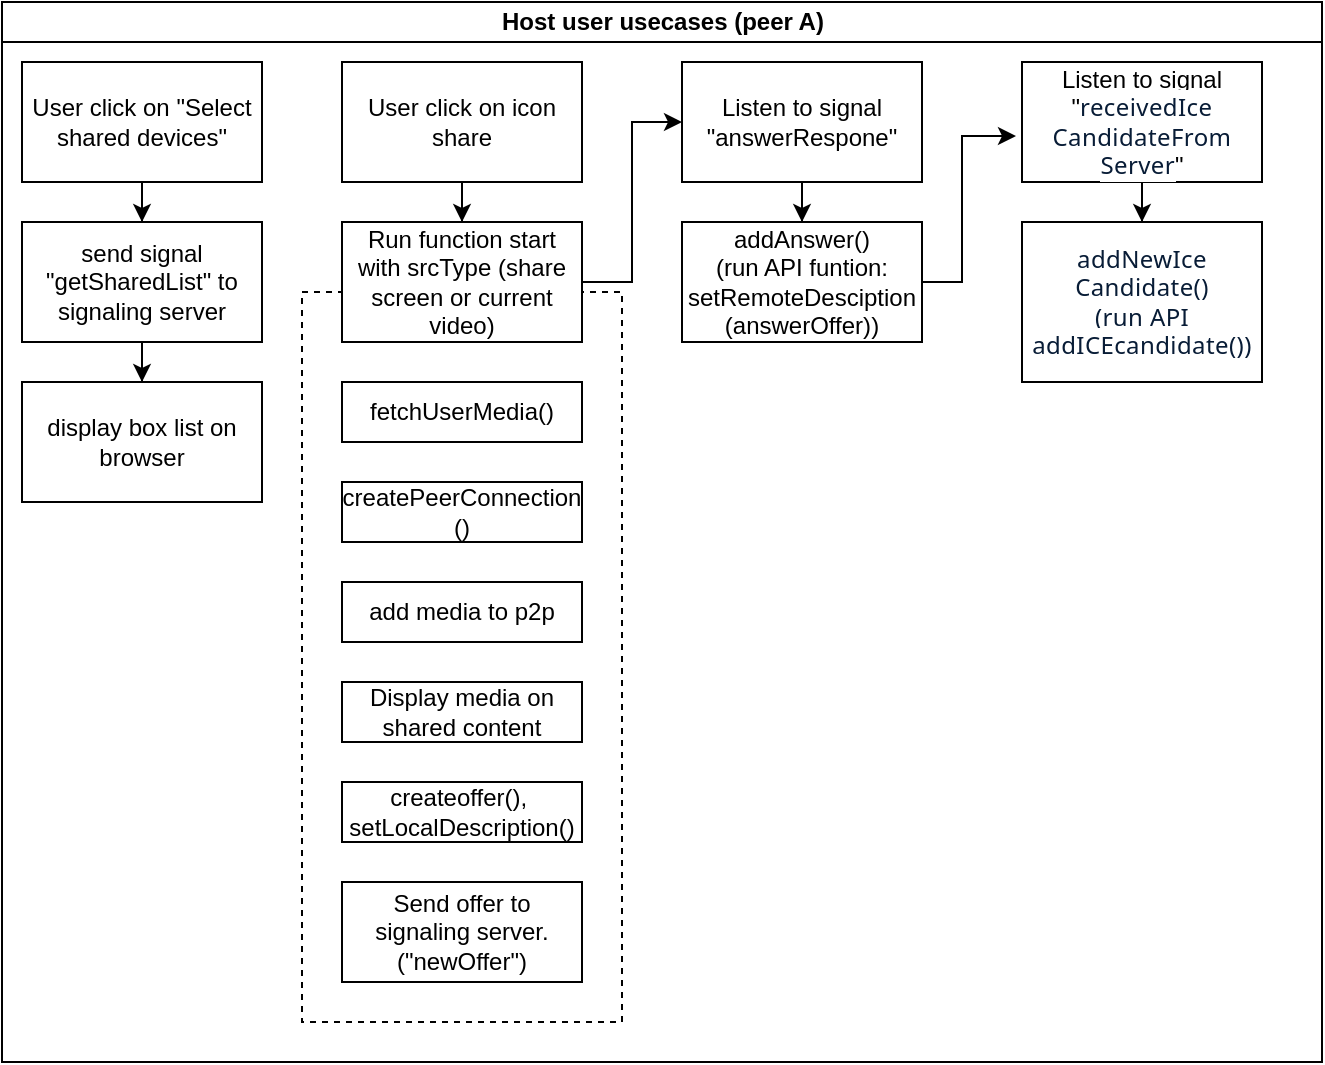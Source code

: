 <mxfile version="24.0.4" type="device">
  <diagram id="prtHgNgQTEPvFCAcTncT" name="Page-1">
    <mxGraphModel dx="954" dy="624" grid="1" gridSize="10" guides="1" tooltips="1" connect="1" arrows="1" fold="1" page="1" pageScale="1" pageWidth="827" pageHeight="1169" math="0" shadow="0">
      <root>
        <mxCell id="0" />
        <mxCell id="1" parent="0" />
        <mxCell id="dNxyNK7c78bLwvsdeMH5-11" value="Host user usecases (peer A)" style="swimlane;html=1;startSize=20;horizontal=1;containerType=tree;glass=0;" parent="1" vertex="1">
          <mxGeometry x="40" y="80" width="660" height="530" as="geometry" />
        </mxCell>
        <mxCell id="OiZnXtct43Ue3zYjEDN8-11" value="" style="rounded=0;whiteSpace=wrap;html=1;dashed=1;" vertex="1" parent="dNxyNK7c78bLwvsdeMH5-11">
          <mxGeometry x="150" y="145" width="160" height="365" as="geometry" />
        </mxCell>
        <mxCell id="OiZnXtct43Ue3zYjEDN8-4" style="edgeStyle=orthogonalEdgeStyle;rounded=0;orthogonalLoop=1;jettySize=auto;html=1;entryX=0.5;entryY=0;entryDx=0;entryDy=0;" edge="1" parent="dNxyNK7c78bLwvsdeMH5-11" source="OiZnXtct43Ue3zYjEDN8-1" target="OiZnXtct43Ue3zYjEDN8-2">
          <mxGeometry relative="1" as="geometry" />
        </mxCell>
        <mxCell id="OiZnXtct43Ue3zYjEDN8-1" value="User click on &quot;Select shared devices&quot;" style="rounded=0;whiteSpace=wrap;html=1;" vertex="1" parent="dNxyNK7c78bLwvsdeMH5-11">
          <mxGeometry x="10" y="30" width="120" height="60" as="geometry" />
        </mxCell>
        <mxCell id="OiZnXtct43Ue3zYjEDN8-7" style="edgeStyle=orthogonalEdgeStyle;rounded=0;orthogonalLoop=1;jettySize=auto;html=1;" edge="1" parent="dNxyNK7c78bLwvsdeMH5-11" source="OiZnXtct43Ue3zYjEDN8-2" target="OiZnXtct43Ue3zYjEDN8-3">
          <mxGeometry relative="1" as="geometry" />
        </mxCell>
        <mxCell id="OiZnXtct43Ue3zYjEDN8-2" value="send signal &quot;getSharedList&quot; to signaling server" style="rounded=0;whiteSpace=wrap;html=1;" vertex="1" parent="dNxyNK7c78bLwvsdeMH5-11">
          <mxGeometry x="10" y="110" width="120" height="60" as="geometry" />
        </mxCell>
        <mxCell id="OiZnXtct43Ue3zYjEDN8-3" value="display box list on browser" style="rounded=0;whiteSpace=wrap;html=1;" vertex="1" parent="dNxyNK7c78bLwvsdeMH5-11">
          <mxGeometry x="10" y="190" width="120" height="60" as="geometry" />
        </mxCell>
        <mxCell id="OiZnXtct43Ue3zYjEDN8-23" style="edgeStyle=orthogonalEdgeStyle;rounded=0;orthogonalLoop=1;jettySize=auto;html=1;entryX=0.5;entryY=0;entryDx=0;entryDy=0;" edge="1" parent="dNxyNK7c78bLwvsdeMH5-11" source="OiZnXtct43Ue3zYjEDN8-8" target="OiZnXtct43Ue3zYjEDN8-9">
          <mxGeometry relative="1" as="geometry" />
        </mxCell>
        <mxCell id="OiZnXtct43Ue3zYjEDN8-8" value="User click on icon share" style="rounded=0;whiteSpace=wrap;html=1;" vertex="1" parent="dNxyNK7c78bLwvsdeMH5-11">
          <mxGeometry x="170" y="30" width="120" height="60" as="geometry" />
        </mxCell>
        <mxCell id="OiZnXtct43Ue3zYjEDN8-48" style="edgeStyle=orthogonalEdgeStyle;rounded=0;orthogonalLoop=1;jettySize=auto;html=1;entryX=0;entryY=0.5;entryDx=0;entryDy=0;" edge="1" parent="dNxyNK7c78bLwvsdeMH5-11" source="OiZnXtct43Ue3zYjEDN8-9" target="OiZnXtct43Ue3zYjEDN8-20">
          <mxGeometry relative="1" as="geometry" />
        </mxCell>
        <mxCell id="OiZnXtct43Ue3zYjEDN8-9" value="Run function start with srcType (share screen or current video)" style="rounded=0;whiteSpace=wrap;html=1;" vertex="1" parent="dNxyNK7c78bLwvsdeMH5-11">
          <mxGeometry x="170" y="110" width="120" height="60" as="geometry" />
        </mxCell>
        <mxCell id="OiZnXtct43Ue3zYjEDN8-12" value="fetchUserMedia()" style="rounded=0;whiteSpace=wrap;html=1;" vertex="1" parent="dNxyNK7c78bLwvsdeMH5-11">
          <mxGeometry x="170" y="190" width="120" height="30" as="geometry" />
        </mxCell>
        <mxCell id="OiZnXtct43Ue3zYjEDN8-13" value="createPeerConnection&lt;div&gt;()&lt;/div&gt;" style="rounded=0;whiteSpace=wrap;html=1;" vertex="1" parent="dNxyNK7c78bLwvsdeMH5-11">
          <mxGeometry x="170" y="240" width="120" height="30" as="geometry" />
        </mxCell>
        <mxCell id="OiZnXtct43Ue3zYjEDN8-14" value="add media to p2p" style="rounded=0;whiteSpace=wrap;html=1;" vertex="1" parent="dNxyNK7c78bLwvsdeMH5-11">
          <mxGeometry x="170" y="290" width="120" height="30" as="geometry" />
        </mxCell>
        <mxCell id="OiZnXtct43Ue3zYjEDN8-15" value="createoffer(),&amp;nbsp;&lt;br&gt;setLocalDescription()" style="rounded=0;whiteSpace=wrap;html=1;" vertex="1" parent="dNxyNK7c78bLwvsdeMH5-11">
          <mxGeometry x="170" y="390" width="120" height="30" as="geometry" />
        </mxCell>
        <mxCell id="OiZnXtct43Ue3zYjEDN8-16" value="Send offer to signaling server. (&quot;newOffer&quot;)" style="rounded=0;whiteSpace=wrap;html=1;" vertex="1" parent="dNxyNK7c78bLwvsdeMH5-11">
          <mxGeometry x="170" y="440" width="120" height="50" as="geometry" />
        </mxCell>
        <mxCell id="OiZnXtct43Ue3zYjEDN8-19" style="edgeStyle=orthogonalEdgeStyle;rounded=0;orthogonalLoop=1;jettySize=auto;html=1;exitX=0.5;exitY=1;exitDx=0;exitDy=0;" edge="1" parent="dNxyNK7c78bLwvsdeMH5-11" source="OiZnXtct43Ue3zYjEDN8-11" target="OiZnXtct43Ue3zYjEDN8-11">
          <mxGeometry relative="1" as="geometry" />
        </mxCell>
        <mxCell id="OiZnXtct43Ue3zYjEDN8-24" style="edgeStyle=orthogonalEdgeStyle;rounded=0;orthogonalLoop=1;jettySize=auto;html=1;" edge="1" parent="dNxyNK7c78bLwvsdeMH5-11" source="OiZnXtct43Ue3zYjEDN8-20" target="OiZnXtct43Ue3zYjEDN8-22">
          <mxGeometry relative="1" as="geometry" />
        </mxCell>
        <mxCell id="OiZnXtct43Ue3zYjEDN8-20" value="Listen to signal &quot;answerRespone&quot;" style="rounded=0;whiteSpace=wrap;html=1;" vertex="1" parent="dNxyNK7c78bLwvsdeMH5-11">
          <mxGeometry x="340" y="30" width="120" height="60" as="geometry" />
        </mxCell>
        <mxCell id="OiZnXtct43Ue3zYjEDN8-22" value="addAnswer()&lt;br&gt;(run API funtion:&lt;br&gt;setRemoteDesciption&lt;div&gt;(answerOffer)&lt;span style=&quot;background-color: initial;&quot;&gt;)&lt;/span&gt;&lt;/div&gt;" style="rounded=0;whiteSpace=wrap;html=1;" vertex="1" parent="dNxyNK7c78bLwvsdeMH5-11">
          <mxGeometry x="340" y="110" width="120" height="60" as="geometry" />
        </mxCell>
        <mxCell id="OiZnXtct43Ue3zYjEDN8-47" style="edgeStyle=orthogonalEdgeStyle;rounded=0;orthogonalLoop=1;jettySize=auto;html=1;entryX=0.5;entryY=0;entryDx=0;entryDy=0;" edge="1" parent="dNxyNK7c78bLwvsdeMH5-11" source="OiZnXtct43Ue3zYjEDN8-44" target="OiZnXtct43Ue3zYjEDN8-45">
          <mxGeometry relative="1" as="geometry" />
        </mxCell>
        <mxCell id="OiZnXtct43Ue3zYjEDN8-44" value="Listen to signal &quot;&lt;span style=&quot;color: rgb(8, 28, 54); font-family: SegoeuiPc, &amp;quot;Segoe UI&amp;quot;, &amp;quot;San Francisco&amp;quot;, &amp;quot;Helvetica Neue&amp;quot;, Helvetica, &amp;quot;Lucida Grande&amp;quot;, Roboto, Ubuntu, Tahoma, &amp;quot;Microsoft Sans Serif&amp;quot;, Arial, sans-serif; letter-spacing: 0.2px; text-align: start; white-space-collapse: preserve; background-color: rgb(255, 255, 255);&quot;&gt;receivedIce&lt;br/&gt;CandidateFrom&lt;br/&gt;Server&lt;/span&gt;&quot;" style="rounded=0;whiteSpace=wrap;html=1;" vertex="1" parent="dNxyNK7c78bLwvsdeMH5-11">
          <mxGeometry x="510" y="30" width="120" height="60" as="geometry" />
        </mxCell>
        <mxCell id="OiZnXtct43Ue3zYjEDN8-45" value="&lt;span style=&quot;color: rgb(8, 28, 54); font-family: SegoeuiPc, &amp;quot;Segoe UI&amp;quot;, &amp;quot;San Francisco&amp;quot;, &amp;quot;Helvetica Neue&amp;quot;, Helvetica, &amp;quot;Lucida Grande&amp;quot;, Roboto, Ubuntu, Tahoma, &amp;quot;Microsoft Sans Serif&amp;quot;, Arial, sans-serif; letter-spacing: 0.2px; text-align: start; white-space-collapse: preserve; background-color: rgb(255, 255, 255);&quot;&gt;&lt;font style=&quot;font-size: 12px;&quot;&gt;addNewIce&lt;br&gt;Candidate()&lt;br&gt;(run API addICEcandidate())&lt;/font&gt;&lt;/span&gt;" style="rounded=0;whiteSpace=wrap;html=1;" vertex="1" parent="dNxyNK7c78bLwvsdeMH5-11">
          <mxGeometry x="510" y="110" width="120" height="80" as="geometry" />
        </mxCell>
        <mxCell id="OiZnXtct43Ue3zYjEDN8-46" style="edgeStyle=orthogonalEdgeStyle;rounded=0;orthogonalLoop=1;jettySize=auto;html=1;entryX=-0.025;entryY=0.617;entryDx=0;entryDy=0;entryPerimeter=0;" edge="1" parent="dNxyNK7c78bLwvsdeMH5-11" source="OiZnXtct43Ue3zYjEDN8-22" target="OiZnXtct43Ue3zYjEDN8-44">
          <mxGeometry relative="1" as="geometry">
            <Array as="points">
              <mxPoint x="480" y="140" />
              <mxPoint x="480" y="67" />
            </Array>
          </mxGeometry>
        </mxCell>
        <mxCell id="OiZnXtct43Ue3zYjEDN8-49" value="Display media on shared content" style="rounded=0;whiteSpace=wrap;html=1;" vertex="1" parent="dNxyNK7c78bLwvsdeMH5-11">
          <mxGeometry x="170" y="340" width="120" height="30" as="geometry" />
        </mxCell>
      </root>
    </mxGraphModel>
  </diagram>
</mxfile>
